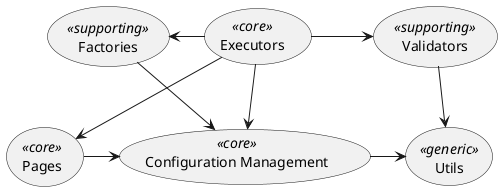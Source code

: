 @startuml
'https://plantuml.com/use-case-diagram

(Pages) as (PG) << core >>
(Factories) as (FT) << supporting >>
(Executors) as (EX) << core >>
(Configuration Management) as (CM) << core >>
(Validators) as (VL) << supporting >>
(Utils) as (UT) << generic >>

(VL) -down-> (UT)
(CM) -right-> (UT)
(EX) -right-> (VL)
(EX) -down-> (CM)
(EX) -left-> (FT)
(PG) -right-> (CM)
(EX) -down-> (PG)
(FT) -down-> (CM)

@enduml
